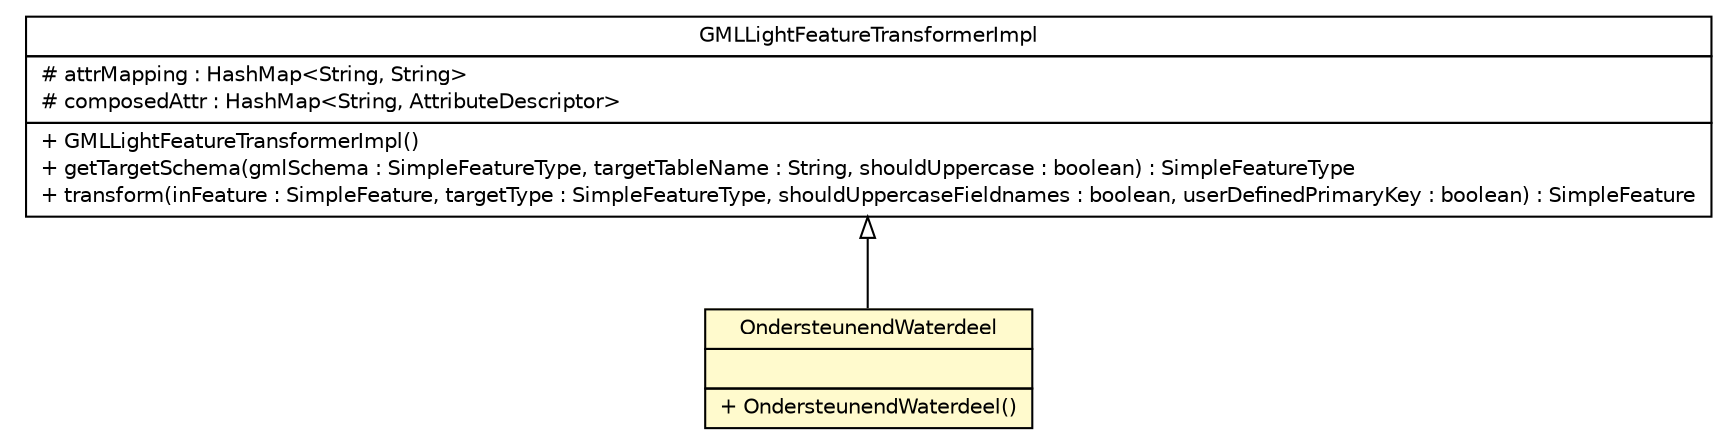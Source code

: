 #!/usr/local/bin/dot
#
# Class diagram 
# Generated by UMLGraph version R5_6-24-gf6e263 (http://www.umlgraph.org/)
#

digraph G {
	edge [fontname="Helvetica",fontsize=10,labelfontname="Helvetica",labelfontsize=10];
	node [fontname="Helvetica",fontsize=10,shape=plaintext];
	nodesep=0.25;
	ranksep=0.5;
	// nl.b3p.brmo.loader.gml.light.OndersteunendWaterdeel
	c803 [label=<<table title="nl.b3p.brmo.loader.gml.light.OndersteunendWaterdeel" border="0" cellborder="1" cellspacing="0" cellpadding="2" port="p" bgcolor="lemonChiffon" href="./OndersteunendWaterdeel.html">
		<tr><td><table border="0" cellspacing="0" cellpadding="1">
<tr><td align="center" balign="center"> OndersteunendWaterdeel </td></tr>
		</table></td></tr>
		<tr><td><table border="0" cellspacing="0" cellpadding="1">
<tr><td align="left" balign="left">  </td></tr>
		</table></td></tr>
		<tr><td><table border="0" cellspacing="0" cellpadding="1">
<tr><td align="left" balign="left"> + OndersteunendWaterdeel() </td></tr>
		</table></td></tr>
		</table>>, URL="./OndersteunendWaterdeel.html", fontname="Helvetica", fontcolor="black", fontsize=10.0];
	// nl.b3p.brmo.loader.gml.light.GMLLightFeatureTransformerImpl
	c828 [label=<<table title="nl.b3p.brmo.loader.gml.light.GMLLightFeatureTransformerImpl" border="0" cellborder="1" cellspacing="0" cellpadding="2" port="p" href="./GMLLightFeatureTransformerImpl.html">
		<tr><td><table border="0" cellspacing="0" cellpadding="1">
<tr><td align="center" balign="center"> GMLLightFeatureTransformerImpl </td></tr>
		</table></td></tr>
		<tr><td><table border="0" cellspacing="0" cellpadding="1">
<tr><td align="left" balign="left"> # attrMapping : HashMap&lt;String, String&gt; </td></tr>
<tr><td align="left" balign="left"> # composedAttr : HashMap&lt;String, AttributeDescriptor&gt; </td></tr>
		</table></td></tr>
		<tr><td><table border="0" cellspacing="0" cellpadding="1">
<tr><td align="left" balign="left"> + GMLLightFeatureTransformerImpl() </td></tr>
<tr><td align="left" balign="left"> + getTargetSchema(gmlSchema : SimpleFeatureType, targetTableName : String, shouldUppercase : boolean) : SimpleFeatureType </td></tr>
<tr><td align="left" balign="left"> + transform(inFeature : SimpleFeature, targetType : SimpleFeatureType, shouldUppercaseFieldnames : boolean, userDefinedPrimaryKey : boolean) : SimpleFeature </td></tr>
		</table></td></tr>
		</table>>, URL="./GMLLightFeatureTransformerImpl.html", fontname="Helvetica", fontcolor="black", fontsize=10.0];
	//nl.b3p.brmo.loader.gml.light.OndersteunendWaterdeel extends nl.b3p.brmo.loader.gml.light.GMLLightFeatureTransformerImpl
	c828:p -> c803:p [dir=back,arrowtail=empty];
}

